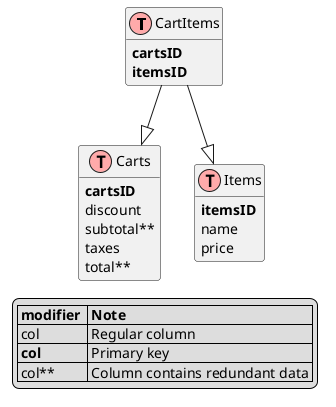 @startuml!define table(x) class x << (T,#FFAAAA) >>!define primary_key(x) <b>x</b>hide methodshide stereotypestable(CartItems) {    primary_key(cartsID)    primary_key(itemsID)}table(Carts) {    primary_key(cartsID)    discount    subtotal**    taxes    total**}table(Items) {    primary_key(itemsID)    name    price}CartItems --|> CartsCartItems --|> Itemslegend    |= modifier  |= Note |    | col        | Regular column |    | <b>col</b> | Primary key |    | col**      | Column contains redundant data |endlegend@enduml